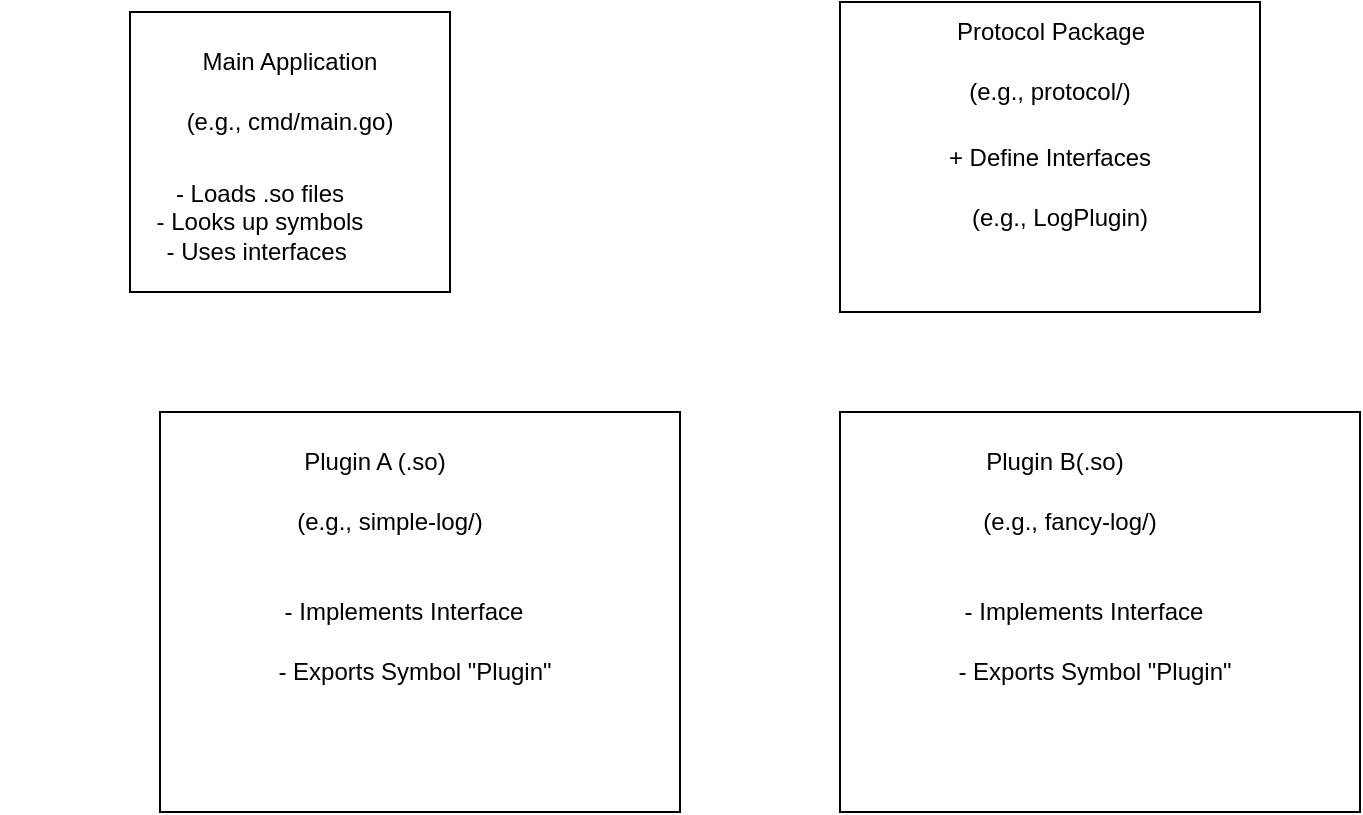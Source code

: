 <mxfile version="26.2.4">
  <diagram name="Page-1" id="VO4B45-vGfWp4-N5keCs">
    <mxGraphModel dx="788" dy="467" grid="1" gridSize="10" guides="1" tooltips="1" connect="1" arrows="1" fold="1" page="1" pageScale="1" pageWidth="850" pageHeight="1100" math="0" shadow="0">
      <root>
        <mxCell id="0" />
        <mxCell id="1" parent="0" />
        <mxCell id="Qsgq5a59-dNmRZCgzuUu-1" value="" style="rounded=0;whiteSpace=wrap;html=1;" vertex="1" parent="1">
          <mxGeometry x="105" y="40" width="160" height="140" as="geometry" />
        </mxCell>
        <mxCell id="Qsgq5a59-dNmRZCgzuUu-3" value=" Main Application" style="text;html=1;align=center;verticalAlign=middle;whiteSpace=wrap;rounded=0;" vertex="1" parent="1">
          <mxGeometry x="135" y="50" width="100" height="30" as="geometry" />
        </mxCell>
        <mxCell id="Qsgq5a59-dNmRZCgzuUu-4" value="(e.g., cmd/main.go) " style="text;html=1;align=center;verticalAlign=middle;whiteSpace=wrap;rounded=0;" vertex="1" parent="1">
          <mxGeometry x="120" y="80" width="130" height="30" as="geometry" />
        </mxCell>
        <mxCell id="Qsgq5a59-dNmRZCgzuUu-5" value="- Loads .so files&lt;div&gt;- Looks up symbols&lt;/div&gt;&lt;div&gt;- Uses interfaces&amp;nbsp;&lt;/div&gt;" style="text;html=1;align=center;verticalAlign=middle;whiteSpace=wrap;rounded=0;" vertex="1" parent="1">
          <mxGeometry x="40" y="120" width="260" height="50" as="geometry" />
        </mxCell>
        <mxCell id="Qsgq5a59-dNmRZCgzuUu-6" value="" style="rounded=0;whiteSpace=wrap;html=1;" vertex="1" parent="1">
          <mxGeometry x="460" y="35" width="210" height="155" as="geometry" />
        </mxCell>
        <mxCell id="Qsgq5a59-dNmRZCgzuUu-7" value="Protocol Package" style="text;html=1;align=center;verticalAlign=middle;whiteSpace=wrap;rounded=0;" vertex="1" parent="1">
          <mxGeometry x="507.5" y="35" width="115" height="30" as="geometry" />
        </mxCell>
        <mxCell id="Qsgq5a59-dNmRZCgzuUu-8" value="(e.g., protocol/)" style="text;html=1;align=center;verticalAlign=middle;whiteSpace=wrap;rounded=0;" vertex="1" parent="1">
          <mxGeometry x="515" y="65" width="100" height="30" as="geometry" />
        </mxCell>
        <mxCell id="Qsgq5a59-dNmRZCgzuUu-9" value="+ Define Interfaces" style="text;html=1;align=center;verticalAlign=middle;whiteSpace=wrap;rounded=0;" vertex="1" parent="1">
          <mxGeometry x="490" y="97.5" width="150" height="30" as="geometry" />
        </mxCell>
        <mxCell id="Qsgq5a59-dNmRZCgzuUu-10" value="(e.g., LogPlugin)" style="text;html=1;align=center;verticalAlign=middle;whiteSpace=wrap;rounded=0;" vertex="1" parent="1">
          <mxGeometry x="500" y="127.5" width="140" height="30" as="geometry" />
        </mxCell>
        <mxCell id="Qsgq5a59-dNmRZCgzuUu-11" value="Text" style="text;html=1;align=center;verticalAlign=middle;whiteSpace=wrap;rounded=0;" vertex="1" parent="1">
          <mxGeometry x="170" y="260" width="60" height="30" as="geometry" />
        </mxCell>
        <mxCell id="Qsgq5a59-dNmRZCgzuUu-12" value="" style="rounded=0;whiteSpace=wrap;html=1;" vertex="1" parent="1">
          <mxGeometry x="120" y="240" width="260" height="200" as="geometry" />
        </mxCell>
        <mxCell id="Qsgq5a59-dNmRZCgzuUu-13" value="Plugin A (.so)   " style="text;html=1;align=center;verticalAlign=middle;whiteSpace=wrap;rounded=0;" vertex="1" parent="1">
          <mxGeometry x="165" y="250" width="125" height="30" as="geometry" />
        </mxCell>
        <mxCell id="Qsgq5a59-dNmRZCgzuUu-14" value=" (e.g., simple-log/) " style="text;html=1;align=center;verticalAlign=middle;whiteSpace=wrap;rounded=0;" vertex="1" parent="1">
          <mxGeometry x="180" y="280" width="110" height="30" as="geometry" />
        </mxCell>
        <mxCell id="Qsgq5a59-dNmRZCgzuUu-15" value="- Implements Interface" style="text;html=1;align=center;verticalAlign=middle;whiteSpace=wrap;rounded=0;" vertex="1" parent="1">
          <mxGeometry x="162.5" y="325" width="157.5" height="30" as="geometry" />
        </mxCell>
        <mxCell id="Qsgq5a59-dNmRZCgzuUu-16" value="- Exports Symbol &quot;Plugin&quot;" style="text;html=1;align=center;verticalAlign=middle;whiteSpace=wrap;rounded=0;" vertex="1" parent="1">
          <mxGeometry x="170" y="355" width="155" height="30" as="geometry" />
        </mxCell>
        <mxCell id="Qsgq5a59-dNmRZCgzuUu-17" value="Text" style="text;html=1;align=center;verticalAlign=middle;whiteSpace=wrap;rounded=0;" vertex="1" parent="1">
          <mxGeometry x="510" y="260" width="60" height="30" as="geometry" />
        </mxCell>
        <mxCell id="Qsgq5a59-dNmRZCgzuUu-18" value="" style="rounded=0;whiteSpace=wrap;html=1;" vertex="1" parent="1">
          <mxGeometry x="460" y="240" width="260" height="200" as="geometry" />
        </mxCell>
        <mxCell id="Qsgq5a59-dNmRZCgzuUu-19" value="Plugin B(.so)   " style="text;html=1;align=center;verticalAlign=middle;whiteSpace=wrap;rounded=0;" vertex="1" parent="1">
          <mxGeometry x="505" y="250" width="125" height="30" as="geometry" />
        </mxCell>
        <mxCell id="Qsgq5a59-dNmRZCgzuUu-20" value=" (e.g., fancy-log/) " style="text;html=1;align=center;verticalAlign=middle;whiteSpace=wrap;rounded=0;" vertex="1" parent="1">
          <mxGeometry x="520" y="280" width="110" height="30" as="geometry" />
        </mxCell>
        <mxCell id="Qsgq5a59-dNmRZCgzuUu-21" value="- Implements Interface" style="text;html=1;align=center;verticalAlign=middle;whiteSpace=wrap;rounded=0;" vertex="1" parent="1">
          <mxGeometry x="502.5" y="325" width="157.5" height="30" as="geometry" />
        </mxCell>
        <mxCell id="Qsgq5a59-dNmRZCgzuUu-22" value="- Exports Symbol &quot;Plugin&quot;" style="text;html=1;align=center;verticalAlign=middle;whiteSpace=wrap;rounded=0;" vertex="1" parent="1">
          <mxGeometry x="510" y="355" width="155" height="30" as="geometry" />
        </mxCell>
      </root>
    </mxGraphModel>
  </diagram>
</mxfile>
